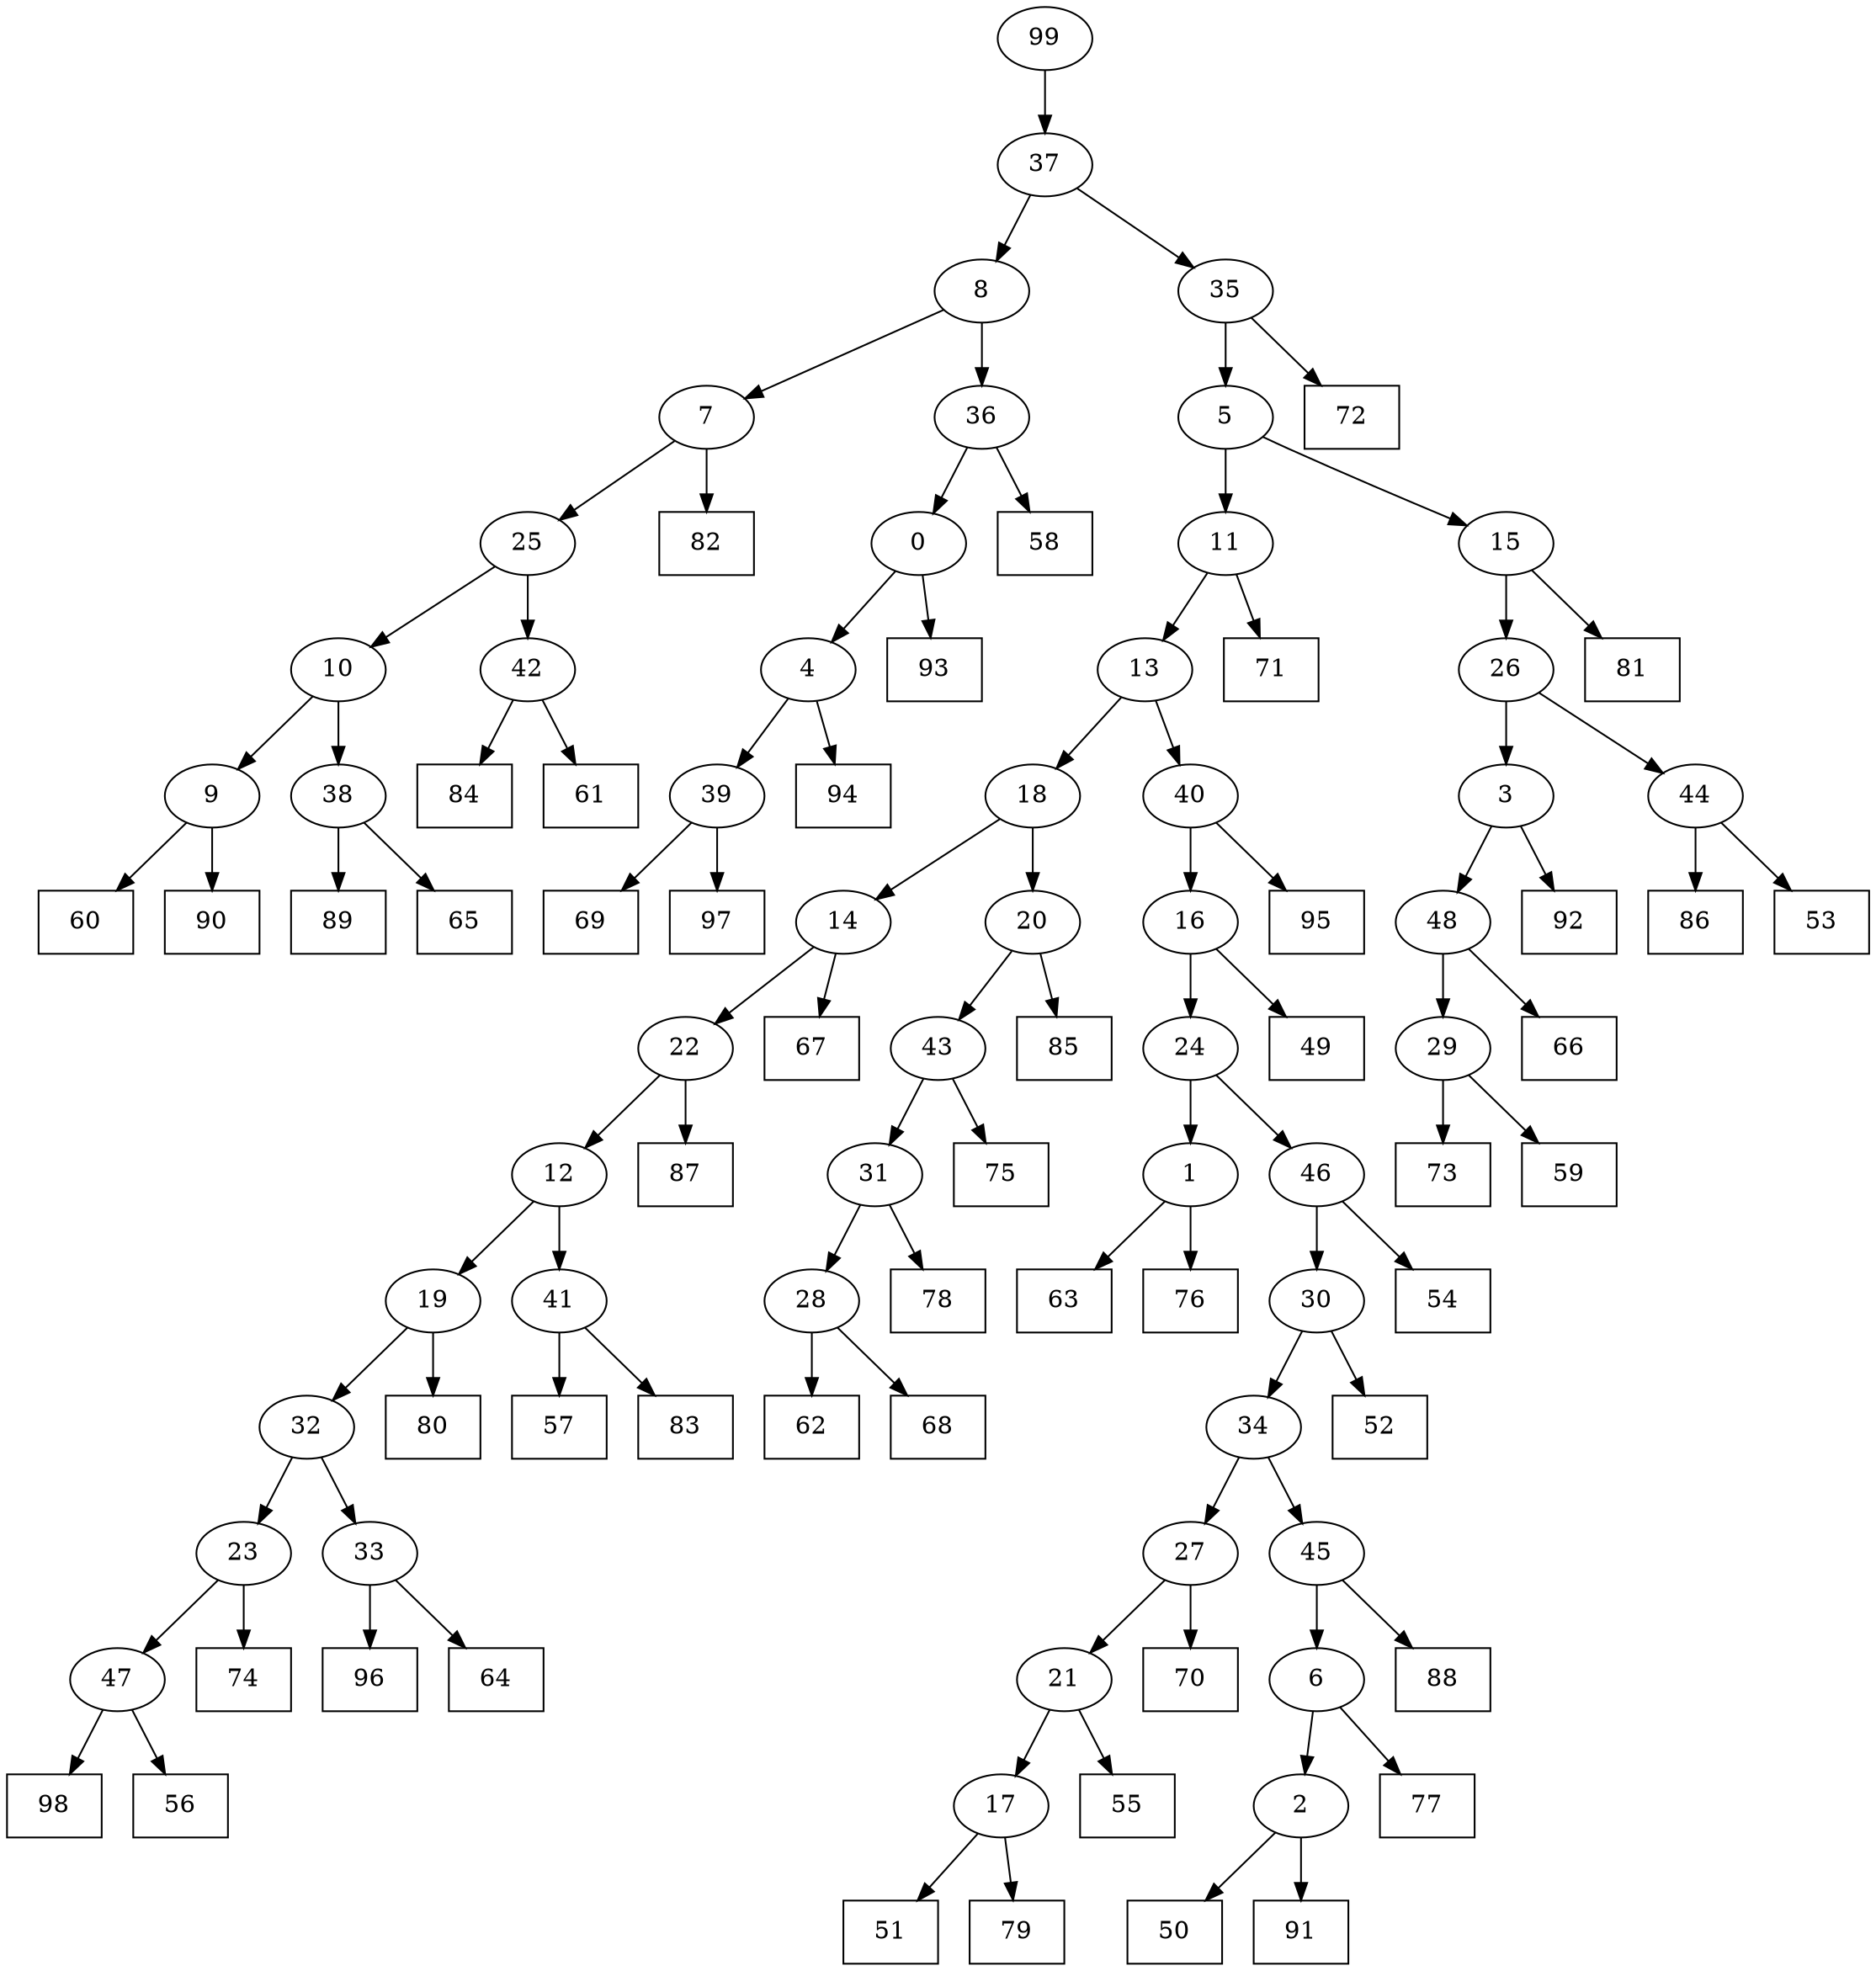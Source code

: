 digraph G {
0[label="0"];
1[label="1"];
2[label="2"];
3[label="3"];
4[label="4"];
5[label="5"];
6[label="6"];
7[label="7"];
8[label="8"];
9[label="9"];
10[label="10"];
11[label="11"];
12[label="12"];
13[label="13"];
14[label="14"];
15[label="15"];
16[label="16"];
17[label="17"];
18[label="18"];
19[label="19"];
20[label="20"];
21[label="21"];
22[label="22"];
23[label="23"];
24[label="24"];
25[label="25"];
26[label="26"];
27[label="27"];
28[label="28"];
29[label="29"];
30[label="30"];
31[label="31"];
32[label="32"];
33[label="33"];
34[label="34"];
35[label="35"];
36[label="36"];
37[label="37"];
38[label="38"];
39[label="39"];
40[label="40"];
41[label="41"];
42[label="42"];
43[label="43"];
44[label="44"];
45[label="45"];
46[label="46"];
47[label="47"];
48[label="48"];
49[shape=box,label="50"];
50[shape=box,label="98"];
51[shape=box,label="84"];
52[shape=box,label="91"];
53[shape=box,label="77"];
54[shape=box,label="62"];
55[shape=box,label="57"];
56[shape=box,label="94"];
57[shape=box,label="80"];
58[shape=box,label="73"];
59[shape=box,label="75"];
60[shape=box,label="56"];
61[shape=box,label="96"];
62[shape=box,label="92"];
63[shape=box,label="51"];
64[shape=box,label="86"];
65[shape=box,label="59"];
66[shape=box,label="70"];
67[shape=box,label="61"];
68[shape=box,label="55"];
69[shape=box,label="69"];
70[shape=box,label="64"];
71[shape=box,label="68"];
72[shape=box,label="87"];
73[shape=box,label="93"];
74[shape=box,label="54"];
75[shape=box,label="52"];
76[shape=box,label="97"];
77[shape=box,label="83"];
78[shape=box,label="89"];
79[shape=box,label="67"];
80[shape=box,label="88"];
81[shape=box,label="53"];
82[shape=box,label="65"];
83[shape=box,label="95"];
84[shape=box,label="66"];
85[shape=box,label="79"];
86[shape=box,label="60"];
87[shape=box,label="58"];
88[shape=box,label="72"];
89[shape=box,label="78"];
90[shape=box,label="49"];
91[shape=box,label="81"];
92[shape=box,label="90"];
93[shape=box,label="74"];
94[shape=box,label="63"];
95[shape=box,label="76"];
96[shape=box,label="85"];
97[shape=box,label="82"];
98[shape=box,label="71"];
99[label="99"];
2->52 ;
28->71 ;
19->57 ;
2->49 ;
26->3 ;
48->29 ;
20->43 ;
1->94 ;
3->62 ;
39->69 ;
26->44 ;
43->59 ;
14->79 ;
6->53 ;
17->85 ;
42->67 ;
40->16 ;
16->90 ;
4->56 ;
3->48 ;
48->84 ;
8->7 ;
25->10 ;
41->77 ;
41->55 ;
9->86 ;
44->64 ;
40->83 ;
42->51 ;
7->25 ;
25->42 ;
36->87 ;
33->70 ;
13->18 ;
99->37 ;
37->8 ;
38->82 ;
35->88 ;
32->33 ;
7->97 ;
12->19 ;
10->9 ;
19->32 ;
1->95 ;
46->74 ;
23->93 ;
22->72 ;
24->46 ;
21->68 ;
11->13 ;
13->40 ;
32->23 ;
15->91 ;
10->38 ;
38->78 ;
9->92 ;
36->0 ;
31->89 ;
29->58 ;
30->34 ;
34->45 ;
43->31 ;
44->81 ;
27->66 ;
4->39 ;
39->76 ;
8->36 ;
37->35 ;
17->63 ;
45->6 ;
6->2 ;
33->61 ;
35->5 ;
24->1 ;
46->30 ;
30->75 ;
21->17 ;
5->15 ;
15->26 ;
16->24 ;
34->27 ;
27->21 ;
18->20 ;
20->96 ;
47->60 ;
5->11 ;
11->98 ;
0->73 ;
31->28 ;
28->54 ;
29->65 ;
23->47 ;
47->50 ;
0->4 ;
22->12 ;
12->41 ;
45->80 ;
18->14 ;
14->22 ;
}
